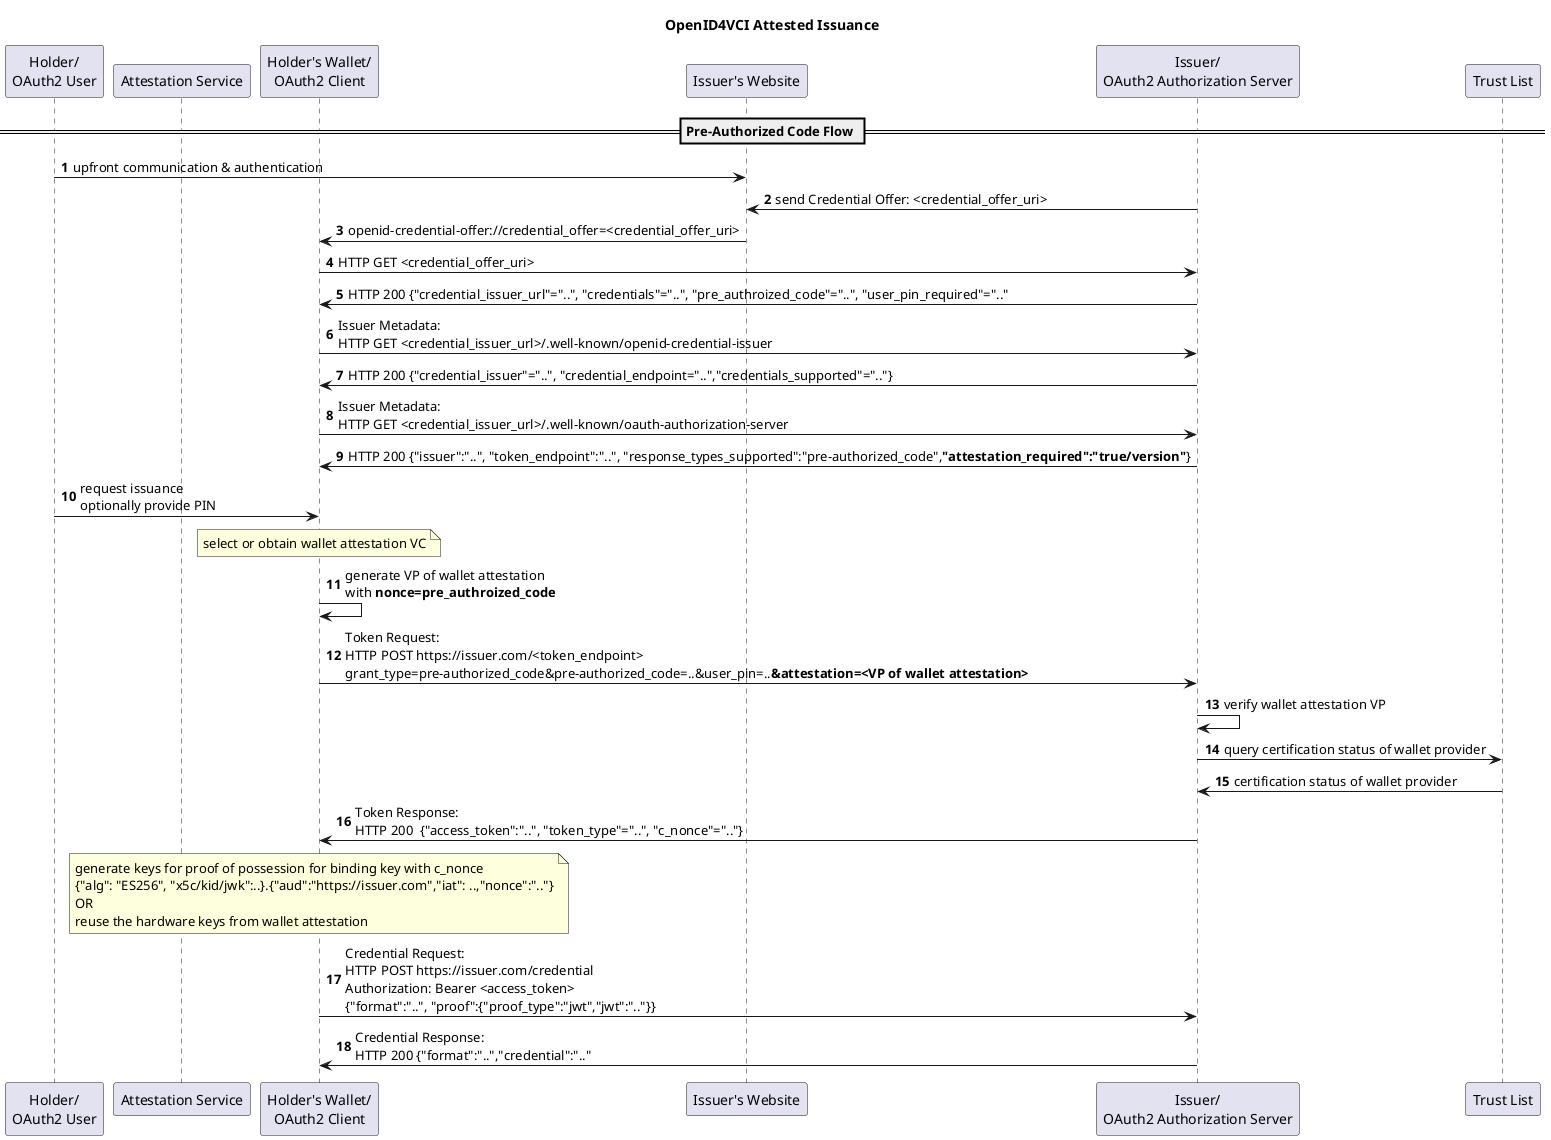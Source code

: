 @startuml
'https://plantuml.com/sequence-diagram

title OpenID4VCI Attested Issuance

autonumber

participant u as "Holder/\nOAuth2 User"
participant a as "Attestation Service"
participant w as "Holder's Wallet/\nOAuth2 Client"
participant b as "Issuer's Website"
participant i as "Issuer/\nOAuth2 Authorization Server"
participant t as "Trust List"

== Pre-Authorized Code Flow ==
u -> b : upfront communication & authentication

i -> b : send Credential Offer: <credential_offer_uri>
b -> w : openid-credential-offer://credential_offer=<credential_offer_uri>

w -> i : HTTP GET <credential_offer_uri>
i -> w : HTTP 200 {"credential_issuer_url"="..", "credentials"="..", "pre_authroized_code"="..", "user_pin_required"=".."

w -> i : Issuer Metadata:\nHTTP GET <credential_issuer_url>/.well-known/openid-credential-issuer
i -> w : HTTP 200 {"credential_issuer"="..", "credential_endpoint="..","credentials_supported"=".."}

w -> i : Issuer Metadata:\nHTTP GET <credential_issuer_url>/.well-known/oauth-authorization-server
i -> w : HTTP 200 {"issuer":"..", "token_endpoint":"..", "response_types_supported":"pre-authorized_code",**"attestation_required":"true/version"**}

u -> w : request issuance\noptionally provide PIN

note over w: select or obtain wallet attestation VC
'opt on-demand wallet attestation
'note over w,a: attestation may be a proprietary process,\n the interoperability of wallet attestations\nacross multiple wallets and attestation services\n is achieved by a common credential schema
'w -> a : get challenges
'a -> w : provide challenges
'w -> w : generate hardware keys, key attestations & app attestation
'w -> a : send keys and attestations
'a -> a : verify key & app attestations
'a -> w : issue wallet attestation
'end

w -> w : generate VP of wallet attestation\nwith **nonce=pre_authroized_code**

w -> i : Token Request:\nHTTP POST https://issuer.com/<token_endpoint>\ngrant_type=pre-authorized_code&pre-authorized_code=..&user_pin=..**&attestation=<VP of wallet attestation>**
i -> i : verify wallet attestation VP
i -> t : query certification status of wallet provider
t -> i : certification status of wallet provider
i -> w : Token Response:\nHTTP 200  {"access_token":"..", "token_type"="..", "c_nonce"=".."}

note over w : generate keys for proof of possession for binding key with c_nonce\n{"alg": "ES256", "x5c/kid/jwk":..}.{"aud":"https://issuer.com","iat": ..,"nonce":".."}\nOR\nreuse the hardware keys from wallet attestation
w -> i : Credential Request:\nHTTP POST https://issuer.com/credential\nAuthorization: Bearer <access_token>\n{"format":"..", "proof":{"proof_type":"jwt","jwt":".."}}
i -> w : Credential Response:\nHTTP 200 {"format":"..","credential":".."

@enduml
